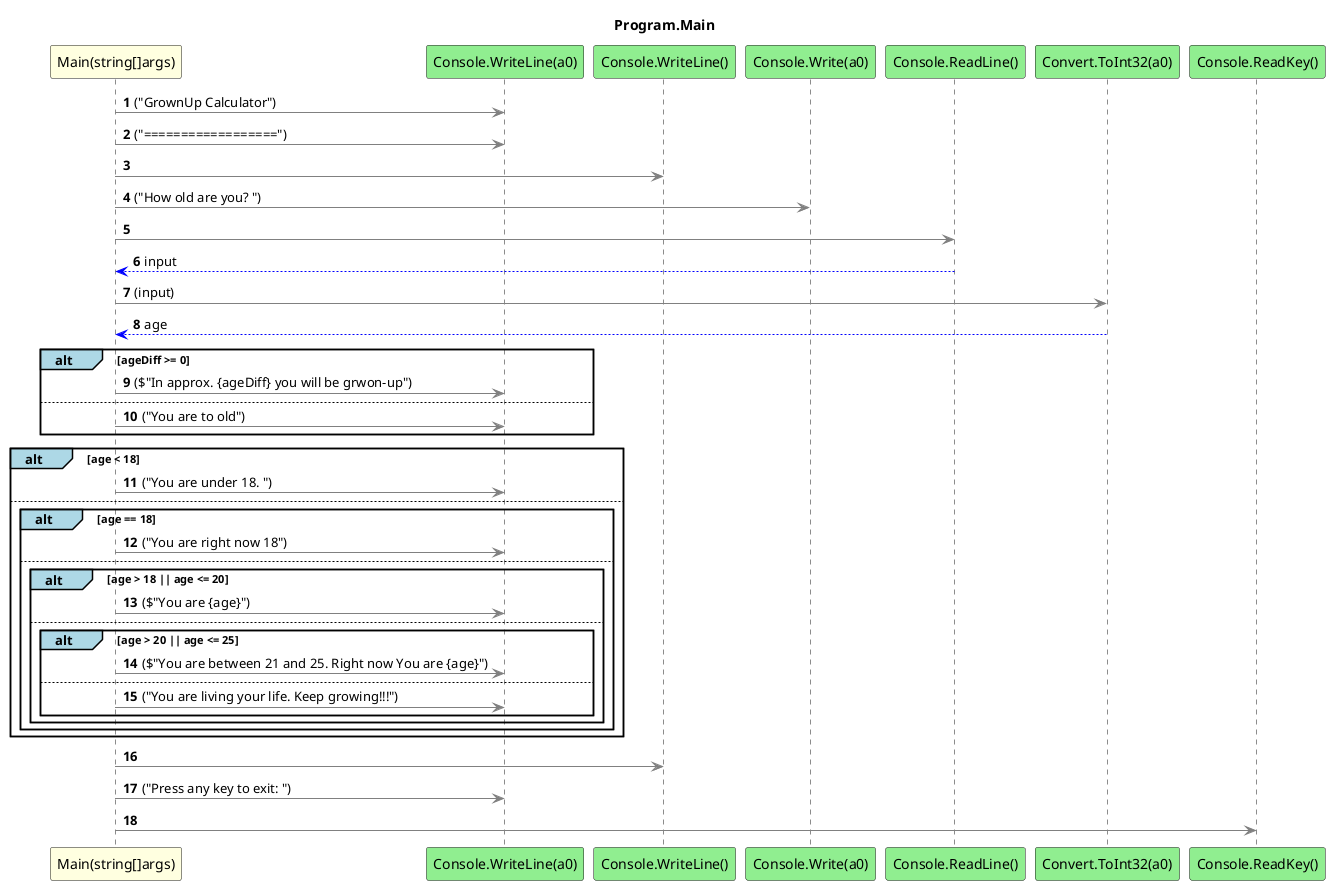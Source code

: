@startuml Program.Main
title Program.Main
participant "Main(string[]args)" as Main_p0 #LightYellow
participant "Console.WriteLine(a0)" as Console_WriteLine_a0 #LightGreen
participant "Console.WriteLine()" as Console_WriteLine #LightGreen
participant "Console.Write(a0)" as Console_Write_a0 #LightGreen
participant "Console.ReadLine()" as Console_ReadLine #LightGreen
participant "Convert.ToInt32(a0)" as Convert_ToInt32_a0 #LightGreen
participant "Console.ReadKey()" as Console_ReadKey #LightGreen
autonumber
Main_p0 -[#grey]> Console_WriteLine_a0 : ("GrownUp Calculator")
Main_p0 -[#grey]> Console_WriteLine_a0 : ("==================")
Main_p0 -[#grey]> Console_WriteLine
Main_p0 -[#grey]> Console_Write_a0 : ("How old are you? ")
Main_p0 -[#grey]> Console_ReadLine
Console_ReadLine -[#blue]-> Main_p0 : input
Main_p0 -[#grey]> Convert_ToInt32_a0 : (input)
Convert_ToInt32_a0 -[#blue]-> Main_p0 : age
alt#LightBlue ageDiff >= 0
    Main_p0 -[#grey]> Console_WriteLine_a0 : ($"In approx. {ageDiff} you will be grwon-up")
    else
        Main_p0 -[#grey]> Console_WriteLine_a0 : ("You are to old")
end
alt#LightBlue age < 18
    Main_p0 -[#grey]> Console_WriteLine_a0 : ("You are under 18. ")
    else
        alt#LightBlue age == 18
            Main_p0 -[#grey]> Console_WriteLine_a0 : ("You are right now 18")
            else
                alt#LightBlue age > 18 || age <= 20
                    Main_p0 -[#grey]> Console_WriteLine_a0 : ($"You are {age}")
                    else
                        alt#LightBlue age > 20 || age <= 25
                            Main_p0 -[#grey]> Console_WriteLine_a0 : ($"You are between 21 and 25. Right now You are {age}")
                            else
                                Main_p0 -[#grey]> Console_WriteLine_a0 : ("You are living your life. Keep growing!!!")
                        end
                end
        end
end
Main_p0 -[#grey]> Console_WriteLine
Main_p0 -[#grey]> Console_WriteLine_a0 : ("Press any key to exit: ")
Main_p0 -[#grey]> Console_ReadKey
@enduml
